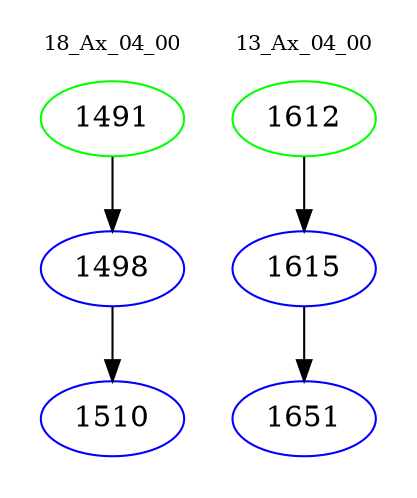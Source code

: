 digraph{
subgraph cluster_0 {
color = white
label = "18_Ax_04_00";
fontsize=10;
T0_1491 [label="1491", color="green"]
T0_1491 -> T0_1498 [color="black"]
T0_1498 [label="1498", color="blue"]
T0_1498 -> T0_1510 [color="black"]
T0_1510 [label="1510", color="blue"]
}
subgraph cluster_1 {
color = white
label = "13_Ax_04_00";
fontsize=10;
T1_1612 [label="1612", color="green"]
T1_1612 -> T1_1615 [color="black"]
T1_1615 [label="1615", color="blue"]
T1_1615 -> T1_1651 [color="black"]
T1_1651 [label="1651", color="blue"]
}
}
